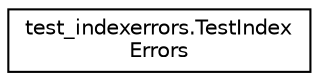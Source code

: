 digraph "Graphical Class Hierarchy"
{
 // LATEX_PDF_SIZE
  edge [fontname="Helvetica",fontsize="10",labelfontname="Helvetica",labelfontsize="10"];
  node [fontname="Helvetica",fontsize="10",shape=record];
  rankdir="LR";
  Node0 [label="test_indexerrors.TestIndex\lErrors",height=0.2,width=0.4,color="black", fillcolor="white", style="filled",URL="$classtest__indexerrors_1_1TestIndexErrors.html",tooltip=" "];
}
